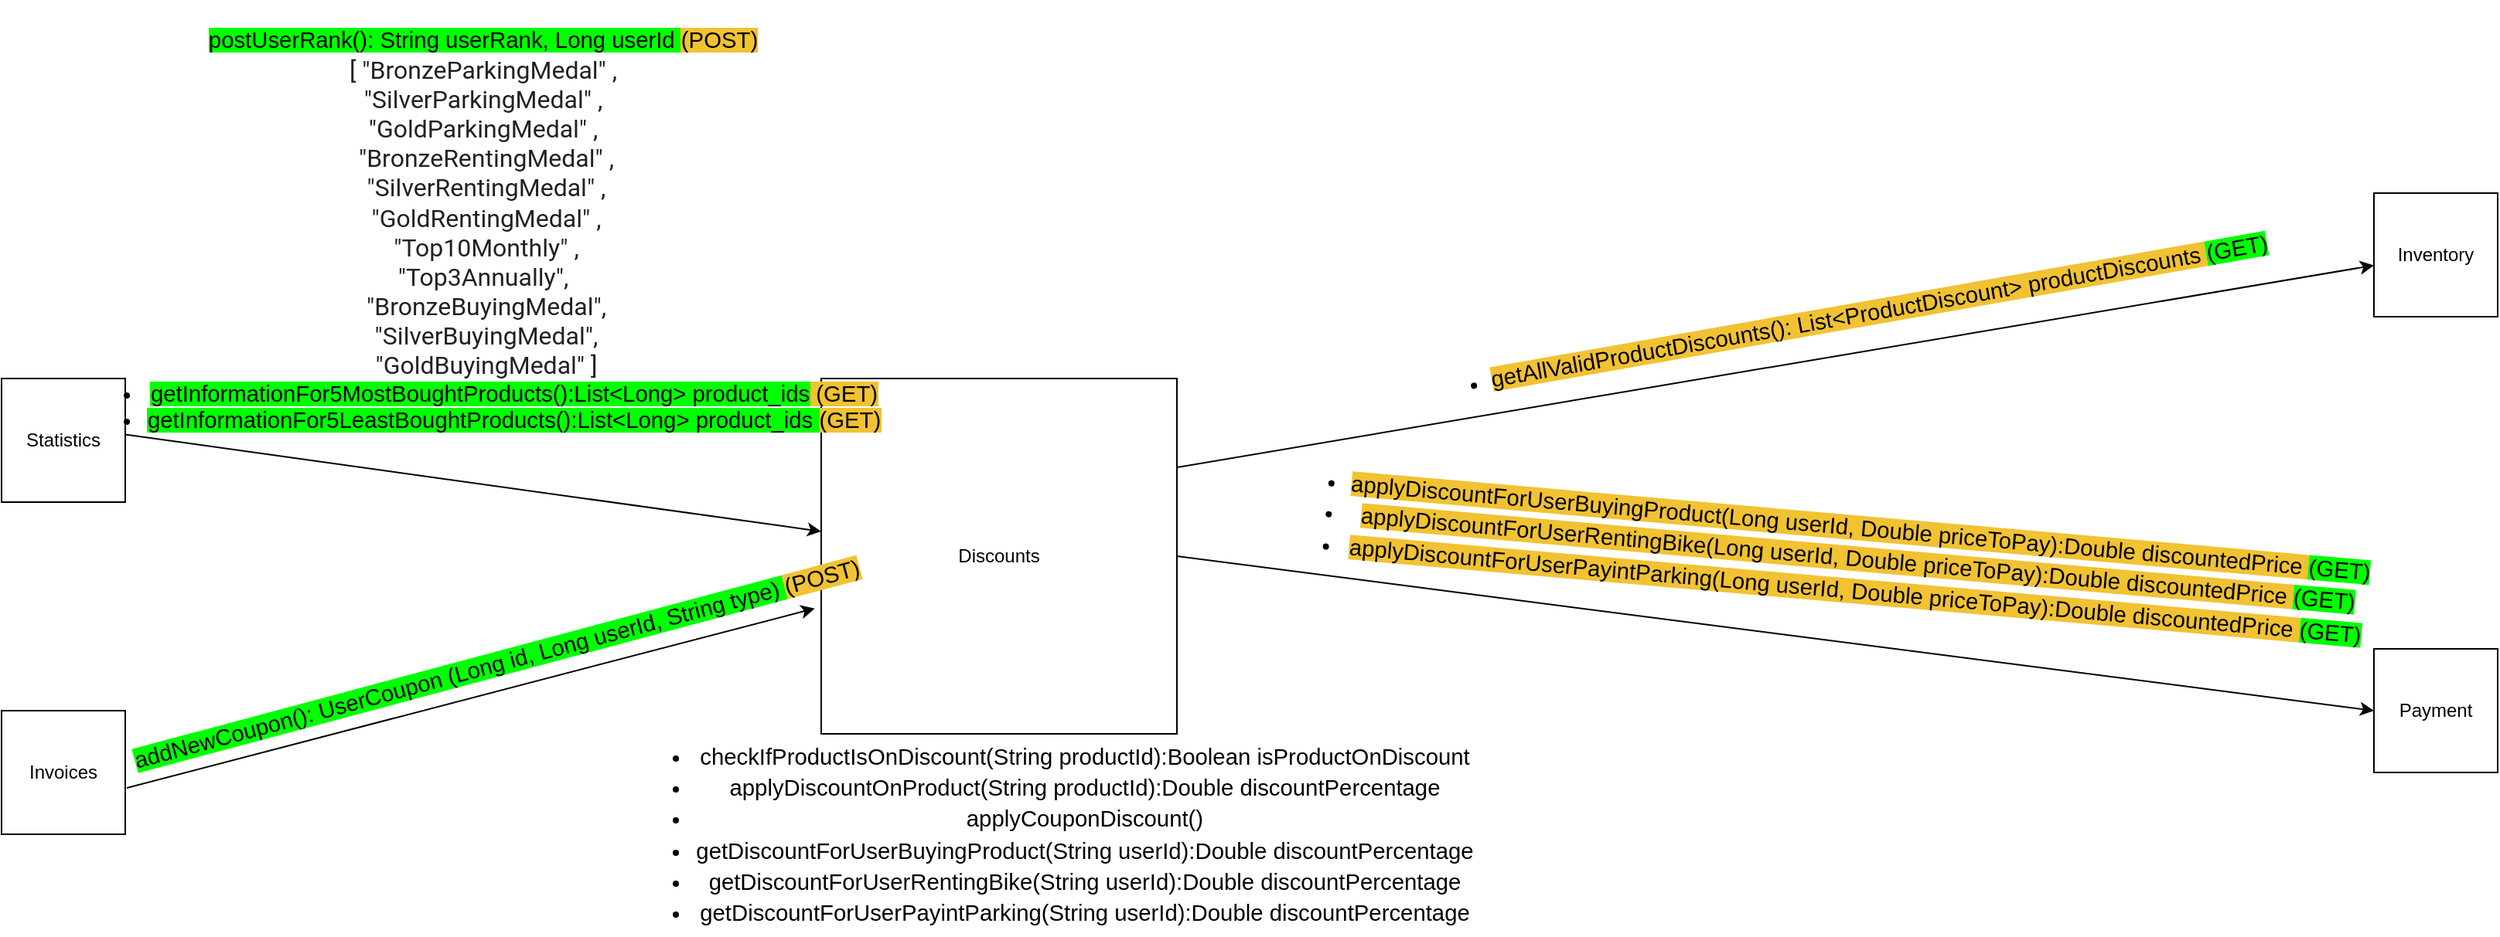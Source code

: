 <mxfile version="14.6.6" type="google"><diagram id="wG_Ow_eJgsgXULrvRcBq" name="Page-1"><mxGraphModel dx="1422" dy="794" grid="1" gridSize="10" guides="1" tooltips="1" connect="1" arrows="1" fold="1" page="1" pageScale="1" pageWidth="827" pageHeight="1169" math="0" shadow="0"><root><mxCell id="0"/><mxCell id="1" parent="0"/><mxCell id="h9DBfnZ63IX-4-bagPut-2" value="Discounts" style="whiteSpace=wrap;html=1;aspect=fixed;" parent="1" vertex="1"><mxGeometry x="570" y="370" width="230" height="230" as="geometry"/></mxCell><mxCell id="h9DBfnZ63IX-4-bagPut-3" value="Statistics" style="whiteSpace=wrap;html=1;aspect=fixed;" parent="1" vertex="1"><mxGeometry x="40" y="370" width="80" height="80" as="geometry"/></mxCell><mxCell id="h9DBfnZ63IX-4-bagPut-5" value="" style="endArrow=classic;html=1;exitX=1;exitY=0.453;exitDx=0;exitDy=0;exitPerimeter=0;" parent="1" source="h9DBfnZ63IX-4-bagPut-3" target="h9DBfnZ63IX-4-bagPut-2" edge="1"><mxGeometry width="50" height="50" relative="1" as="geometry"><mxPoint x="170" y="346.248" as="sourcePoint"/><mxPoint x="570" y="390" as="targetPoint"/></mxGeometry></mxCell><mxCell id="h9DBfnZ63IX-4-bagPut-6" value="&lt;span id=&quot;docs-internal-guid-0776d76f-7fff-dadd-46b4-f90dab9d0c2c&quot;&gt;&lt;div&gt;&lt;font style=&quot;font-size: 14px&quot;&gt;&lt;br&gt;&lt;/font&gt;&lt;/div&gt;&lt;div&gt;&lt;span id=&quot;docs-internal-guid-2fff2df0-7fff-cc5b-fffe-0dbda86f03f9&quot;&gt;&lt;span style=&quot;font-size: 11pt ; font-family: &amp;#34;arial&amp;#34; ; background-color: rgb(0 , 255 , 0) ; vertical-align: baseline&quot;&gt;postUserRank(): String userRank, Long userId &lt;/span&gt;&lt;span style=&quot;font-size: 11pt ; font-family: &amp;#34;arial&amp;#34; ; background-color: rgb(241 , 194 , 50) ; vertical-align: baseline&quot;&gt;(POST)&lt;/span&gt;&lt;/span&gt;&lt;br&gt;&lt;/div&gt;&lt;div&gt;&lt;span style=&quot;color: rgb(32 , 33 , 36) ; font-family: &amp;#34;roboto&amp;#34; , &amp;#34;arial&amp;#34; , sans-serif ; text-align: left ; background-color: rgb(255 , 255 , 255)&quot;&gt;&lt;font size=&quot;3&quot;&gt;[ &quot;BronzeParkingMedal&quot; ,&lt;/font&gt;&lt;/span&gt;&lt;/div&gt;&lt;div&gt;&lt;span style=&quot;color: rgb(32 , 33 , 36) ; font-family: &amp;#34;roboto&amp;#34; , &amp;#34;arial&amp;#34; , sans-serif ; text-align: left ; background-color: rgb(255 , 255 , 255)&quot;&gt;&lt;font size=&quot;3&quot;&gt;&amp;nbsp;&quot;SilverParkingMedal&quot; ,&amp;nbsp;&lt;/font&gt;&lt;/span&gt;&lt;/div&gt;&lt;div&gt;&lt;span style=&quot;color: rgb(32 , 33 , 36) ; font-family: &amp;#34;roboto&amp;#34; , &amp;#34;arial&amp;#34; , sans-serif ; text-align: left ; background-color: rgb(255 , 255 , 255)&quot;&gt;&lt;font size=&quot;3&quot;&gt;&quot;GoldParkingMedal&quot; ,&lt;/font&gt;&lt;/span&gt;&lt;/div&gt;&lt;div&gt;&lt;span style=&quot;color: rgb(32 , 33 , 36) ; font-family: &amp;#34;roboto&amp;#34; , &amp;#34;arial&amp;#34; , sans-serif ; text-align: left ; background-color: rgb(255 , 255 , 255)&quot;&gt;&lt;font size=&quot;3&quot;&gt;&amp;nbsp;&quot;BronzeRentingMedal&quot; ,&lt;/font&gt;&lt;/span&gt;&lt;/div&gt;&lt;div&gt;&lt;span style=&quot;color: rgb(32 , 33 , 36) ; font-family: &amp;#34;roboto&amp;#34; , &amp;#34;arial&amp;#34; , sans-serif ; text-align: left ; background-color: rgb(255 , 255 , 255)&quot;&gt;&lt;font size=&quot;3&quot;&gt;&amp;nbsp;&quot;SilverRentingMedal&quot; ,&lt;/font&gt;&lt;/span&gt;&lt;/div&gt;&lt;div&gt;&lt;span style=&quot;color: rgb(32 , 33 , 36) ; font-family: &amp;#34;roboto&amp;#34; , &amp;#34;arial&amp;#34; , sans-serif ; text-align: left ; background-color: rgb(255 , 255 , 255)&quot;&gt;&lt;font size=&quot;3&quot;&gt;&amp;nbsp;&quot;GoldRentingMedal&quot; ,&lt;/font&gt;&lt;/span&gt;&lt;/div&gt;&lt;div&gt;&lt;span style=&quot;color: rgb(32 , 33 , 36) ; font-family: &amp;#34;roboto&amp;#34; , &amp;#34;arial&amp;#34; , sans-serif ; text-align: left ; background-color: rgb(255 , 255 , 255)&quot;&gt;&lt;font size=&quot;3&quot;&gt;&amp;nbsp;&quot;Top10Monthly&quot; ,&lt;/font&gt;&lt;/span&gt;&lt;/div&gt;&lt;div&gt;&lt;span style=&quot;color: rgb(32 , 33 , 36) ; font-family: &amp;#34;roboto&amp;#34; , &amp;#34;arial&amp;#34; , sans-serif ; text-align: left ; background-color: rgb(255 , 255 , 255)&quot;&gt;&lt;font size=&quot;3&quot;&gt;&quot;Top3Annually&quot;,&lt;/font&gt;&lt;/span&gt;&lt;/div&gt;&lt;div&gt;&lt;span style=&quot;color: rgb(32 , 33 , 36) ; font-family: &amp;#34;roboto&amp;#34; , &amp;#34;arial&amp;#34; , sans-serif ; text-align: left ; background-color: rgb(255 , 255 , 255)&quot;&gt;&lt;font size=&quot;3&quot;&gt;&amp;nbsp;&quot;BronzeBuyingMedal&quot;,&lt;/font&gt;&lt;/span&gt;&lt;/div&gt;&lt;div&gt;&lt;span style=&quot;color: rgb(32 , 33 , 36) ; font-family: &amp;#34;roboto&amp;#34; , &amp;#34;arial&amp;#34; , sans-serif ; text-align: left ; background-color: rgb(255 , 255 , 255)&quot;&gt;&lt;font size=&quot;3&quot;&gt;&amp;nbsp;&quot;SilverBuyingMedal&quot;,&lt;/font&gt;&lt;/span&gt;&lt;/div&gt;&lt;div&gt;&lt;span style=&quot;color: rgb(32 , 33 , 36) ; font-family: &amp;#34;roboto&amp;#34; , &amp;#34;arial&amp;#34; , sans-serif ; text-align: left ; background-color: rgb(255 , 255 , 255)&quot;&gt;&lt;font size=&quot;3&quot;&gt;&amp;nbsp;&quot;GoldBuyingMedal&quot; ]&lt;/font&gt;&lt;/span&gt;&lt;/div&gt;&lt;div&gt;&lt;ul style=&quot;font-size: 12px ; margin-top: 0px ; margin-bottom: 0px&quot;&gt;&lt;li dir=&quot;ltr&quot; style=&quot;list-style-type: disc ; font-size: 11pt ; font-family: &amp;#34;arial&amp;#34; ; vertical-align: baseline&quot;&gt;&lt;span style=&quot;font-size: 14.667px&quot;&gt;&lt;span id=&quot;docs-internal-guid-b4bcf6f6-7fff-0bc4-8595-61734151d07f&quot;&gt;&lt;span style=&quot;font-size: 11pt ; font-family: &amp;#34;arial&amp;#34; ; background-color: rgb(0 , 255 , 0) ; vertical-align: baseline&quot;&gt;getInformationFor5MostBoughtProducts():List&amp;lt;Long&amp;gt; product_ids&lt;/span&gt;&lt;span style=&quot;font-size: 11pt ; font-family: &amp;#34;arial&amp;#34; ; background-color: rgb(241 , 194 , 50) ; vertical-align: baseline&quot;&gt; (GET)&lt;/span&gt;&lt;/span&gt;&lt;br&gt;&lt;/span&gt;&lt;/li&gt;&lt;li dir=&quot;ltr&quot; style=&quot;list-style-type: disc ; font-size: 11pt ; font-family: &amp;#34;arial&amp;#34; ; vertical-align: baseline&quot;&gt;&lt;span id=&quot;docs-internal-guid-75ad5c36-7fff-940c-e9bb-29a2533e1e9c&quot;&gt;&lt;span style=&quot;font-size: 11pt ; font-family: &amp;#34;arial&amp;#34; ; background-color: rgb(0 , 255 , 0) ; vertical-align: baseline&quot;&gt;getInformationFor5LeastBoughtProducts():List&amp;lt;Long&amp;gt; product_ids &lt;/span&gt;&lt;span style=&quot;font-size: 11pt ; font-family: &amp;#34;arial&amp;#34; ; background-color: rgb(241 , 194 , 50) ; vertical-align: baseline&quot;&gt;(GET)&lt;/span&gt;&lt;/span&gt;&lt;br&gt;&lt;/li&gt;&lt;/ul&gt;&lt;/div&gt;&lt;/span&gt;" style="edgeLabel;html=1;align=center;verticalAlign=middle;resizable=0;points=[];labelBackgroundColor=none;" parent="h9DBfnZ63IX-4-bagPut-5" vertex="1" connectable="0"><mxGeometry x="-0.321" y="-1" relative="1" as="geometry"><mxPoint x="78" y="-163" as="offset"/></mxGeometry></mxCell><mxCell id="h9DBfnZ63IX-4-bagPut-12" value="Payment" style="whiteSpace=wrap;html=1;aspect=fixed;labelBackgroundColor=none;" parent="1" vertex="1"><mxGeometry x="1574" y="545" width="80" height="80" as="geometry"/></mxCell><mxCell id="h9DBfnZ63IX-4-bagPut-13" value="" style="endArrow=classic;html=1;exitX=1;exitY=0.5;exitDx=0;exitDy=0;entryX=0;entryY=0.5;entryDx=0;entryDy=0;" parent="1" source="h9DBfnZ63IX-4-bagPut-2" target="h9DBfnZ63IX-4-bagPut-12" edge="1"><mxGeometry width="50" height="50" relative="1" as="geometry"><mxPoint x="700" y="430" as="sourcePoint"/><mxPoint x="750" y="380" as="targetPoint"/></mxGeometry></mxCell><mxCell id="h9DBfnZ63IX-4-bagPut-14" value="&lt;span id=&quot;docs-internal-guid-154f1e40-7fff-d338-3244-75668722c115&quot;&gt;&lt;div&gt;&lt;/div&gt;&lt;ul style=&quot;margin-top: 0 ; margin-bottom: 0&quot;&gt;&lt;li dir=&quot;ltr&quot; style=&quot;list-style-type: disc ; font-size: 11pt ; font-family: &amp;#34;arial&amp;#34; ; background-color: transparent ; vertical-align: baseline&quot;&gt;&lt;p dir=&quot;ltr&quot; style=&quot;line-height: 1.38 ; margin-top: 0pt ; margin-bottom: 0pt&quot;&gt;&lt;span id=&quot;docs-internal-guid-2003c4a9-7fff-73ed-e97f-b2795de3d021&quot;&gt;&lt;span style=&quot;font-size: 11pt ; font-family: &amp;#34;arial&amp;#34; ; background-color: rgb(241 , 194 , 50) ; vertical-align: baseline&quot;&gt;applyDiscountForUserBuyingProduct(Long userId, Double priceToPay):Double discountedPrice &lt;/span&gt;&lt;span style=&quot;font-size: 11pt ; font-family: &amp;#34;arial&amp;#34; ; background-color: rgb(0 , 255 , 0) ; vertical-align: baseline&quot;&gt;(GET)&lt;/span&gt;&lt;/span&gt;&lt;br&gt;&lt;/p&gt;&lt;/li&gt;&lt;li dir=&quot;ltr&quot; style=&quot;list-style-type: disc ; font-size: 11pt ; font-family: &amp;#34;arial&amp;#34; ; background-color: transparent ; vertical-align: baseline&quot;&gt;&lt;p dir=&quot;ltr&quot; style=&quot;line-height: 1.38 ; margin-top: 0pt ; margin-bottom: 0pt&quot;&gt;&lt;span id=&quot;docs-internal-guid-69df0396-7fff-9b12-9cf7-c099e0b11b66&quot;&gt;&lt;span style=&quot;font-size: 11pt ; font-family: &amp;#34;arial&amp;#34; ; background-color: rgb(241 , 194 , 50) ; vertical-align: baseline&quot;&gt;applyDiscountForUserRentingBike(Long userId, Double priceToPay):Double discountedPrice &lt;/span&gt;&lt;span style=&quot;font-size: 11pt ; font-family: &amp;#34;arial&amp;#34; ; background-color: rgb(0 , 255 , 0) ; vertical-align: baseline&quot;&gt;(GET)&lt;/span&gt;&lt;/span&gt;&lt;br&gt;&lt;/p&gt;&lt;/li&gt;&lt;li dir=&quot;ltr&quot; style=&quot;list-style-type: disc ; font-size: 11pt ; font-family: &amp;#34;arial&amp;#34; ; background-color: transparent ; vertical-align: baseline&quot;&gt;&lt;p dir=&quot;ltr&quot; style=&quot;line-height: 1.38 ; margin-top: 0pt ; margin-bottom: 0pt&quot;&gt;&lt;span id=&quot;docs-internal-guid-e63ce420-7fff-b550-5a64-dfe4c1f687f1&quot;&gt;&lt;span style=&quot;font-size: 11pt ; font-family: &amp;#34;arial&amp;#34; ; background-color: rgb(241 , 194 , 50) ; vertical-align: baseline&quot;&gt;applyDiscountForUserPayintParking(Long userId, Double priceToPay):Double discountedPrice &lt;/span&gt;&lt;span style=&quot;font-size: 11pt ; font-family: &amp;#34;arial&amp;#34; ; background-color: rgb(0 , 255 , 0) ; vertical-align: baseline&quot;&gt;(GET)&lt;/span&gt;&lt;/span&gt;&lt;br&gt;&lt;/p&gt;&lt;/li&gt;&lt;/ul&gt;&lt;/span&gt;" style="text;html=1;align=center;verticalAlign=middle;resizable=0;points=[];autosize=1;rotation=5;" parent="1" vertex="1"><mxGeometry x="860" y="450" width="720" height="70" as="geometry"/></mxCell><mxCell id="h9DBfnZ63IX-4-bagPut-16" value="Invoices" style="whiteSpace=wrap;html=1;aspect=fixed;labelBackgroundColor=none;" parent="1" vertex="1"><mxGeometry x="40" y="585" width="80" height="80" as="geometry"/></mxCell><mxCell id="h9DBfnZ63IX-4-bagPut-17" value="&lt;span id=&quot;docs-internal-guid-e5c69234-7fff-c2f6-853c-b2c558a3e0e1&quot;&gt;&lt;span style=&quot;font-size: 11pt ; font-family: &amp;#34;arial&amp;#34; ; background-color: rgb(0 , 255 , 0) ; vertical-align: baseline&quot;&gt;&lt;span id=&quot;docs-internal-guid-6fca579f-7fff-6d4c-936a-895ea3f8dd0c&quot;&gt;&lt;span style=&quot;font-size: 11pt ; font-family: &amp;#34;arial&amp;#34; ; vertical-align: baseline&quot;&gt;addNewCoupon&lt;/span&gt;&lt;/span&gt;(): UserCoupon (Long id, Long userId, String type) &lt;/span&gt;&lt;span style=&quot;font-size: 11pt ; font-family: &amp;#34;arial&amp;#34; ; background-color: rgb(241 , 194 , 50) ; vertical-align: baseline&quot;&gt;(POST)&lt;/span&gt;&lt;/span&gt;" style="text;html=1;align=center;verticalAlign=middle;resizable=0;points=[];autosize=1;rotation=-15;" parent="1" vertex="1"><mxGeometry x="110" y="545" width="500" height="20" as="geometry"/></mxCell><mxCell id="h9DBfnZ63IX-4-bagPut-18" value="" style="endArrow=classic;html=1;exitX=1.013;exitY=0.625;exitDx=0;exitDy=0;exitPerimeter=0;entryX=-0.018;entryY=0.647;entryDx=0;entryDy=0;entryPerimeter=0;" parent="1" source="h9DBfnZ63IX-4-bagPut-16" target="h9DBfnZ63IX-4-bagPut-2" edge="1"><mxGeometry width="50" height="50" relative="1" as="geometry"><mxPoint x="330" y="690" as="sourcePoint"/><mxPoint x="380" y="640" as="targetPoint"/></mxGeometry></mxCell><mxCell id="h9DBfnZ63IX-4-bagPut-20" value="&lt;span id=&quot;docs-internal-guid-3c46aafd-7fff-6bf7-34a3-cb0cecdefaa0&quot;&gt;&lt;ul style=&quot;margin-top: 0 ; margin-bottom: 0&quot;&gt;&lt;li dir=&quot;ltr&quot; style=&quot;list-style-type: disc ; font-size: 11pt ; font-family: &amp;#34;arial&amp;#34; ; background-color: transparent ; vertical-align: baseline&quot;&gt;&lt;p dir=&quot;ltr&quot; style=&quot;line-height: 1.38 ; margin-top: 0pt ; margin-bottom: 0pt&quot;&gt;&lt;span style=&quot;font-size: 11pt ; background-color: transparent ; vertical-align: baseline&quot;&gt;checkIfProductIsOnDiscount(String productId):Boolean isProductOnDiscount&lt;/span&gt;&lt;/p&gt;&lt;/li&gt;&lt;li dir=&quot;ltr&quot; style=&quot;list-style-type: disc ; font-size: 11pt ; font-family: &amp;#34;arial&amp;#34; ; background-color: transparent ; vertical-align: baseline&quot;&gt;&lt;p dir=&quot;ltr&quot; style=&quot;line-height: 1.38 ; margin-top: 0pt ; margin-bottom: 0pt&quot;&gt;&lt;span style=&quot;font-size: 11pt ; background-color: transparent ; vertical-align: baseline&quot;&gt;applyDiscountOnProduct(String productId):Double discountPercentage&lt;/span&gt;&lt;/p&gt;&lt;/li&gt;&lt;li dir=&quot;ltr&quot; style=&quot;list-style-type: disc ; font-size: 11pt ; font-family: &amp;#34;arial&amp;#34; ; background-color: transparent ; vertical-align: baseline&quot;&gt;&lt;p dir=&quot;ltr&quot; style=&quot;line-height: 1.38 ; margin-top: 0pt ; margin-bottom: 0pt&quot;&gt;&lt;span style=&quot;font-size: 11pt ; background-color: transparent ; vertical-align: baseline&quot;&gt;applyCouponDiscount()&lt;/span&gt;&lt;/p&gt;&lt;/li&gt;&lt;li dir=&quot;ltr&quot; style=&quot;list-style-type: disc ; font-size: 11pt ; font-family: &amp;#34;arial&amp;#34; ; background-color: transparent ; vertical-align: baseline&quot;&gt;&lt;p dir=&quot;ltr&quot; style=&quot;line-height: 1.38 ; margin-top: 0pt ; margin-bottom: 0pt&quot;&gt;&lt;span style=&quot;font-size: 11pt ; background-color: transparent ; vertical-align: baseline&quot;&gt;getDiscountForUserBuyingProduct(String userId):Double discountPercentage&lt;/span&gt;&lt;/p&gt;&lt;/li&gt;&lt;li dir=&quot;ltr&quot; style=&quot;list-style-type: disc ; font-size: 11pt ; font-family: &amp;#34;arial&amp;#34; ; background-color: transparent ; vertical-align: baseline&quot;&gt;&lt;p dir=&quot;ltr&quot; style=&quot;line-height: 1.38 ; margin-top: 0pt ; margin-bottom: 0pt&quot;&gt;&lt;span style=&quot;font-size: 11pt ; background-color: transparent ; vertical-align: baseline&quot;&gt;getDiscountForUserRentingBike(String userId):Double discountPercentage&lt;/span&gt;&lt;/p&gt;&lt;/li&gt;&lt;li dir=&quot;ltr&quot; style=&quot;list-style-type: disc ; font-size: 11pt ; font-family: &amp;#34;arial&amp;#34; ; background-color: transparent ; vertical-align: baseline&quot;&gt;&lt;p dir=&quot;ltr&quot; style=&quot;line-height: 1.38 ; margin-top: 0pt ; margin-bottom: 0pt&quot;&gt;&lt;span style=&quot;font-size: 11pt ; background-color: transparent ; vertical-align: baseline&quot;&gt;getDiscountForUserPayintParking(String userId):Double discountPercentage&lt;/span&gt;&lt;/p&gt;&lt;/li&gt;&lt;/ul&gt;&lt;/span&gt;" style="text;html=1;align=center;verticalAlign=middle;resizable=0;points=[];autosize=1;" parent="1" vertex="1"><mxGeometry x="440" y="600" width="560" height="130" as="geometry"/></mxCell><mxCell id="h9DBfnZ63IX-4-bagPut-21" value="Inventory" style="whiteSpace=wrap;html=1;aspect=fixed;labelBackgroundColor=none;" parent="1" vertex="1"><mxGeometry x="1574" y="250" width="80" height="80" as="geometry"/></mxCell><mxCell id="h9DBfnZ63IX-4-bagPut-22" value="" style="endArrow=classic;html=1;exitX=1;exitY=0.25;exitDx=0;exitDy=0;" parent="1" source="h9DBfnZ63IX-4-bagPut-2" target="h9DBfnZ63IX-4-bagPut-21" edge="1"><mxGeometry width="50" height="50" relative="1" as="geometry"><mxPoint x="930" y="380" as="sourcePoint"/><mxPoint x="980" y="330" as="targetPoint"/></mxGeometry></mxCell><mxCell id="h9DBfnZ63IX-4-bagPut-25" value="&lt;ul&gt;&lt;li&gt;&lt;span id=&quot;docs-internal-guid-2ae51914-7fff-ee68-cbd9-52ebd93b26e3&quot;&gt;&lt;span style=&quot;font-size: 11pt ; font-family: &amp;#34;arial&amp;#34; ; background-color: rgb(241 , 194 , 50) ; vertical-align: baseline&quot;&gt;getAllValidProductDiscounts(): List&amp;lt;ProductDiscount&amp;gt; productDiscounts &lt;/span&gt;&lt;span style=&quot;font-size: 11pt ; font-family: &amp;#34;arial&amp;#34; ; background-color: rgb(0 , 255 , 0) ; vertical-align: baseline&quot;&gt;(GET)&lt;/span&gt;&lt;/span&gt;&lt;br&gt;&lt;/li&gt;&lt;/ul&gt;" style="text;html=1;align=center;verticalAlign=middle;resizable=0;points=[];autosize=1;rotation=-10;" parent="1" vertex="1"><mxGeometry x="949" y="310" width="570" height="40" as="geometry"/></mxCell></root></mxGraphModel></diagram></mxfile>